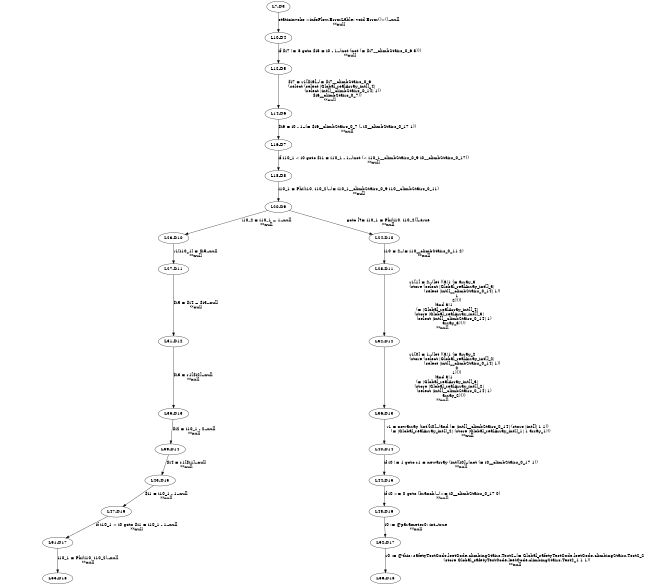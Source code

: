 digraph { 
	ratio="fill";
	size="4.3,5.7!";
	margin=0;
	"L7-D3" -> "L10-D4"[label="staticinvoke <infoFlow.ErrorLable: void Error()>()--null
**null"];
	"L10-D4" -> "L12-D5"[label="if $i7 != 8 goto $i8 = i0 - 1--(not (not (= $i7__climbStairs_0_6 8)))
**null"];
	"L12-D5" -> "L14-D6"[label="$i7 = r1[$i6]--(= $i7__climbStairs_0_6
   (select (select |Global_realArray_int[]_4|
                   (select |int[]__climbStairs_0_14| 1))
           $i6__climbStairs_0_7))
**null"];
	"L14-D6" -> "L16-D7"[label="$i6 = i0 - 1--(= $i6__climbStairs_0_7 (- i0__climbStairs_0_17 1))
**null"];
	"L16-D7" -> "L18-D8"[label="if i10_1 < i0 goto $i1 = i10_1 - 1--(not (< i10_1__climbStairs_0_9 i0__climbStairs_0_17))
**null"];
	"L18-D8" -> "L20-D9"[label="i10_1 = Phi(i10, i10_2)--(= i10_1__climbStairs_0_9 i10__climbStairs_0_11)
**null"];
	"L20-D9" -> "L23-D10"[label="i10_2 = i10_1 + 1--null
**null"];
	"L20-D9" -> "L24-D10"[label="goto [?= i10_1 = Phi(i10, i10_2)]--true
**null"];
	"L23-D10" -> "L27-D11"[label="r1[i10_1] = $i5--null
**null"];
	"L24-D10" -> "L28-D11"[label="i10 = 2--(= i10__climbStairs_0_11 2)
**null"];
	"L27-D11" -> "L31-D12"[label="$i5 = $i4 + $i3--null
**null"];
	"L28-D11" -> "L32-D12"[label="r1[1] = 2--(let ((a!1 (= array_3
              (store (select |Global_realArray_int[]_3|
                             (select |int[]__climbStairs_0_14| 1))
                     1
                     2))))
  (and a!1
       (= |Global_realArray_int[]_4|
          (store |Global_realArray_int[]_3|
                 (select |int[]__climbStairs_0_14| 1)
                 array_3))))
**null"];
	"L31-D12" -> "L35-D13"[label="$i3 = r1[$i2]--null
**null"];
	"L32-D12" -> "L36-D13"[label="r1[0] = 1--(let ((a!1 (= array_2
              (store (select |Global_realArray_int[]_2|
                             (select |int[]__climbStairs_0_14| 1))
                     0
                     1))))
  (and a!1
       (= |Global_realArray_int[]_3|
          (store |Global_realArray_int[]_2|
                 (select |int[]__climbStairs_0_14| 1)
                 array_2))))
**null"];
	"L35-D13" -> "L39-D14"[label="$i2 = i10_1 - 2--null
**null"];
	"L36-D13" -> "L40-D14"[label="r1 = newarray (int)[i0]--(and (= |int[]__climbStairs_0_14| (store |int[]| 1 1))
     (= |Global_realArray_int[]_2| (store |Global_realArray_int[]_1| 1 array_1)))
**null"];
	"L39-D14" -> "L43-D15"[label="$i4 = r1[$i1]--null
**null"];
	"L40-D14" -> "L44-D15"[label="if i0 != 1 goto r1 = newarray (int)[i0]--(not (= i0__climbStairs_0_17 1))
**null"];
	"L43-D15" -> "L47-D16"[label="$i1 = i10_1 - 1--null
**null"];
	"L44-D15" -> "L48-D16"[label="if i0 >= 0 goto (branch)--(>= i0__climbStairs_0_17 0)
**null"];
	"L47-D16" -> "L51-D17"[label="if i10_1 < i0 goto $i1 = i10_1 - 1--null
**null"];
	"L48-D16" -> "L52-D17"[label="i0 := @parameter0: int--true
**null"];
	"L51-D17" -> "L55-D18"[label="i10_1 = Phi(i10, i10_2)--null
**null"];
	"L52-D17" -> "L56-D18"[label="r0 := @this: safetyTestCode.leetCode.climbingStairs.Test2--(= Global_safetyTestCode.leetCode.climbingStairs.Test2_2
   (store Global_safetyTestCode.leetCode.climbingStairs.Test2_1 1 1))
**null"];
}